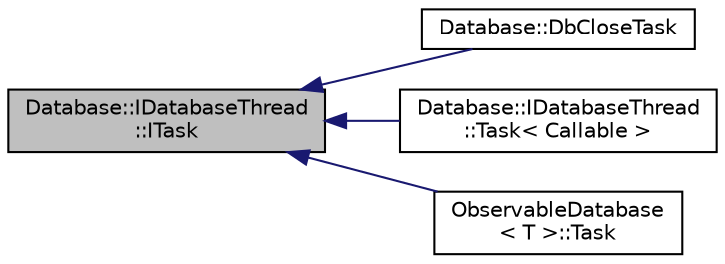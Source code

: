 digraph "Database::IDatabaseThread::ITask"
{
 // LATEX_PDF_SIZE
  edge [fontname="Helvetica",fontsize="10",labelfontname="Helvetica",labelfontsize="10"];
  node [fontname="Helvetica",fontsize="10",shape=record];
  rankdir="LR";
  Node1 [label="Database::IDatabaseThread\l::ITask",height=0.2,width=0.4,color="black", fillcolor="grey75", style="filled", fontcolor="black",tooltip=" "];
  Node1 -> Node2 [dir="back",color="midnightblue",fontsize="10",style="solid",fontname="Helvetica"];
  Node2 [label="Database::DbCloseTask",height=0.2,width=0.4,color="black", fillcolor="white", style="filled",URL="$struct_database_1_1_db_close_task.html",tooltip=" "];
  Node1 -> Node3 [dir="back",color="midnightblue",fontsize="10",style="solid",fontname="Helvetica"];
  Node3 [label="Database::IDatabaseThread\l::Task\< Callable \>",height=0.2,width=0.4,color="black", fillcolor="white", style="filled",URL="$struct_database_1_1_i_database_thread_1_1_task.html",tooltip=" "];
  Node1 -> Node4 [dir="back",color="midnightblue",fontsize="10",style="solid",fontname="Helvetica"];
  Node4 [label="ObservableDatabase\l\< T \>::Task",height=0.2,width=0.4,color="black", fillcolor="white", style="filled",URL="$class_observable_database_1_1_task.html",tooltip=" "];
}
